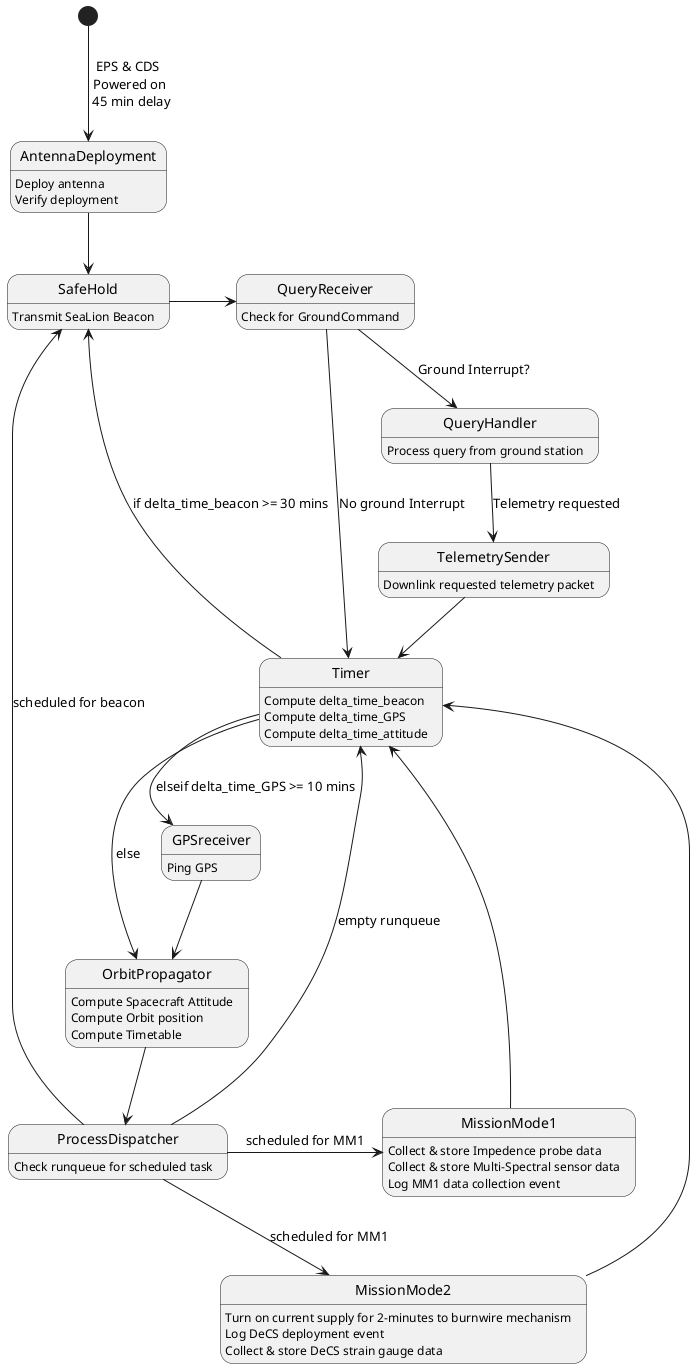 @startuml

state AntennaDeployment
      AntennaDeployment : Deploy antenna
      AntennaDeployment : Verify deployment
state SafeHold
      SafeHold : Transmit SeaLion Beacon
state QueryReceiver
      QueryReceiver : Check for GroundCommand
state TelemetrySender
      TelemetrySender : Downlink requested telemetry packet
state Timer
      Timer : Compute delta_time_beacon
      Timer : Compute delta_time_GPS
      Timer : Compute delta_time_attitude
state MissionMode1
      MissionMode1 : Collect & store Impedence probe data
      MissionMode1 : Collect & store Multi-Spectral sensor data
      MissionMode1 : Log MM1 data collection event
state MissionMode2
      MissionMode2 : Turn on current supply for 2-minutes to burnwire mechanism
      MissionMode2 : Log DeCS deployment event
      MissionMode2 : Collect & store DeCS strain gauge data
state ProcessDispatcher
      ProcessDispatcher : Check runqueue for scheduled task
state OrbitPropagator
      OrbitPropagator : Compute Spacecraft Attitude
      OrbitPropagator : Compute Orbit position
      OrbitPropagator : Compute Timetable
state GPSreceiver
      GPSreceiver : Ping GPS
state QueryHandler
      QueryHandler : Process query from ground station

[*] --> AntennaDeployment : EPS & CDS \n Powered on \n 45 min delay
AntennaDeployment --> SafeHold
SafeHold -> QueryReceiver
QueryReceiver --> QueryHandler : Ground Interrupt?
QueryHandler --> TelemetrySender : Telemetry requested
QueryReceiver -> Timer : No ground Interrupt
TelemetrySender --> Timer
MissionMode1 --> Timer
MissionMode2 --> Timer
GPSreceiver --> OrbitPropagator
OrbitPropagator --> ProcessDispatcher
Timer --> SafeHold : if delta_time_beacon >= 30 mins
Timer --> GPSreceiver : elseif delta_time_GPS >= 10 mins
Timer --> OrbitPropagator : else
ProcessDispatcher --> SafeHold : scheduled for beacon
ProcessDispatcher -> MissionMode1 : scheduled for MM1
ProcessDispatcher --> MissionMode2 : scheduled for MM1
ProcessDispatcher --> Timer : empty runqueue
@enduml
